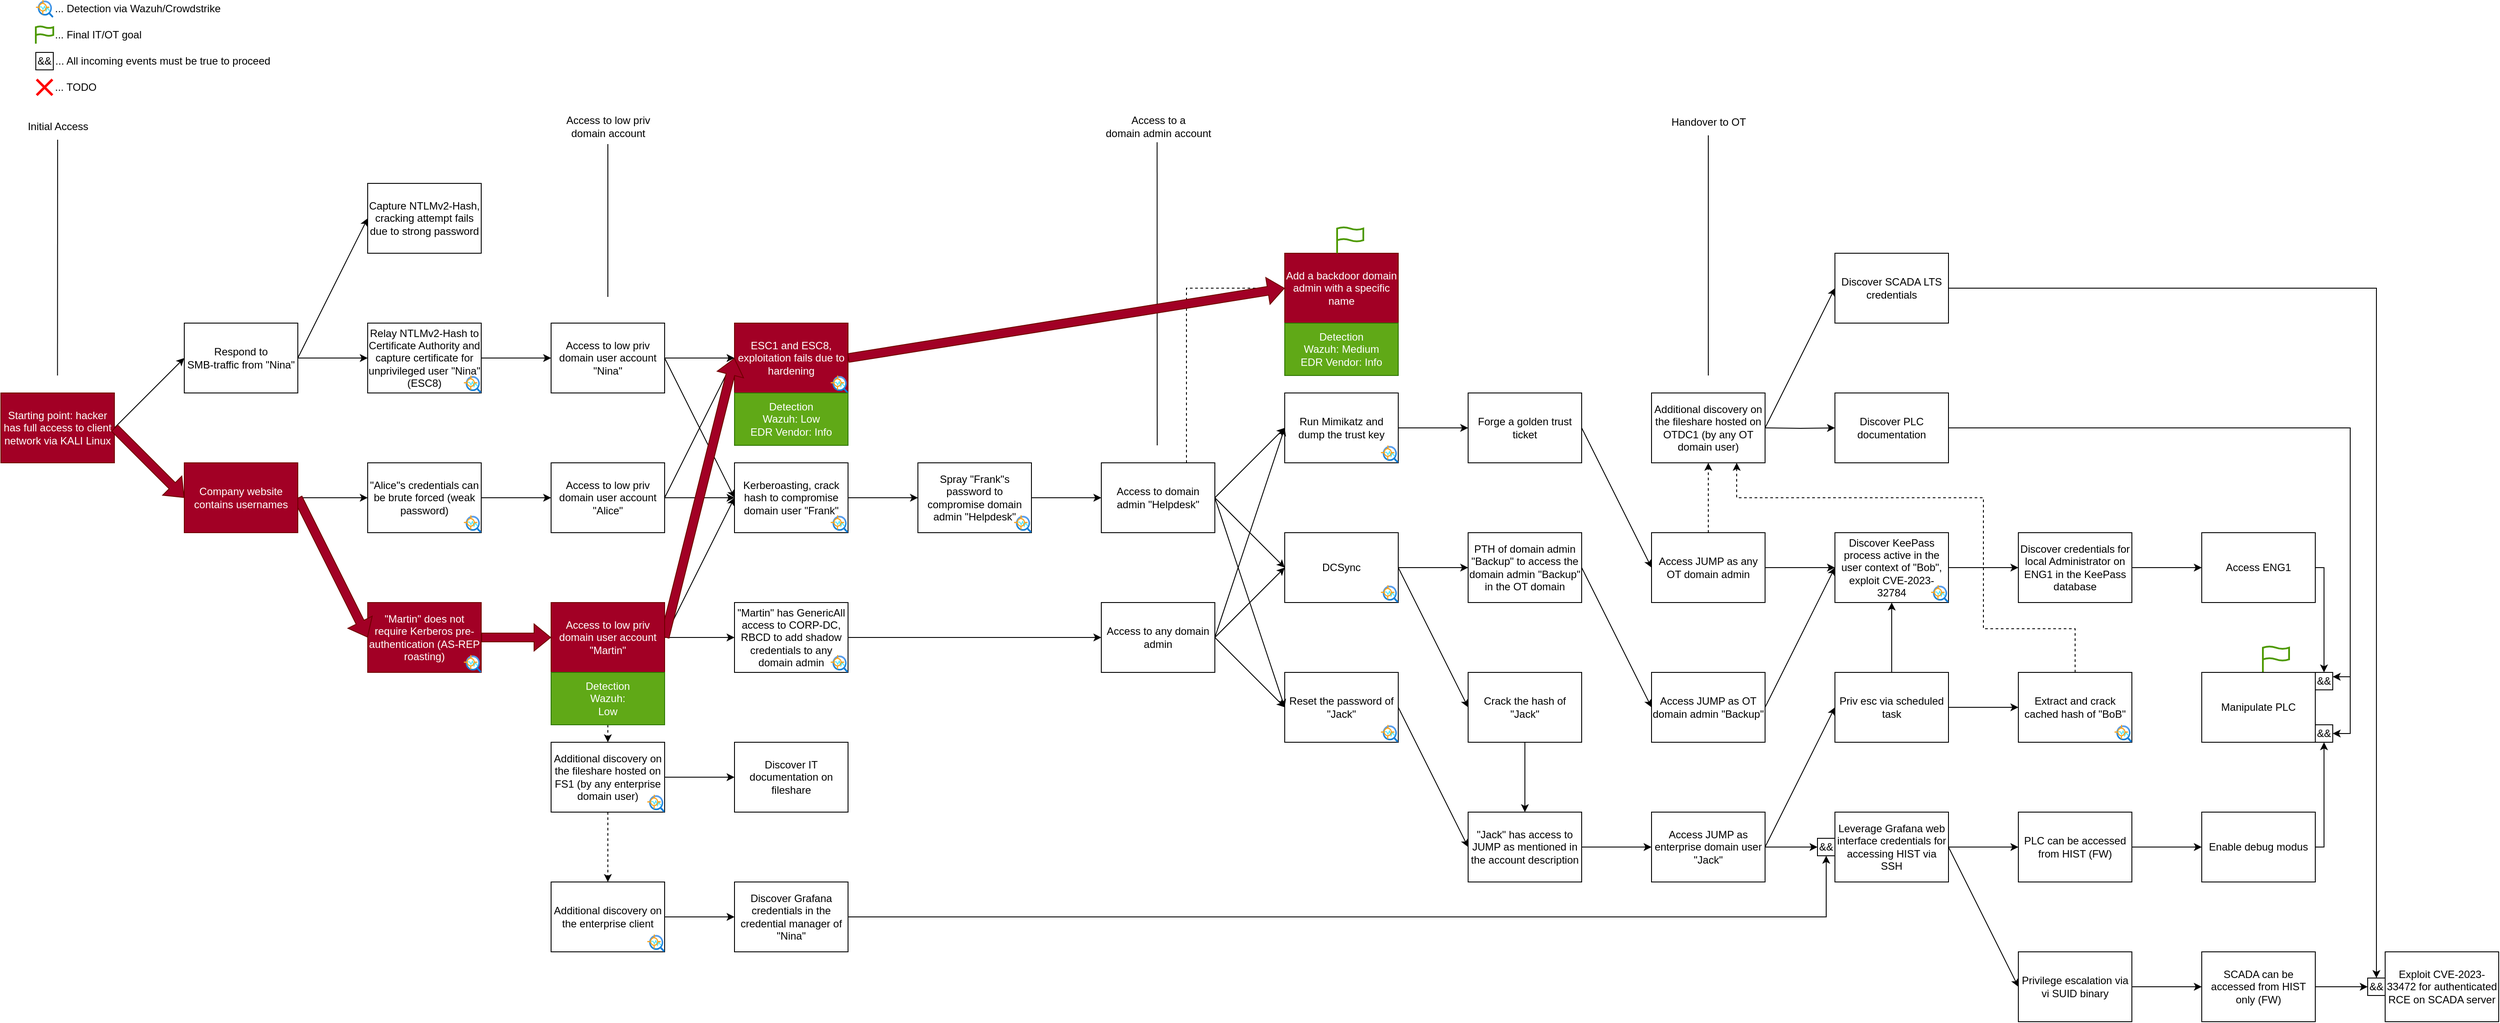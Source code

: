 <mxfile version="27.1.6">
  <diagram name="Page-1" id="JtY7PFCuWjGYH7eX_PQp">
    <mxGraphModel dx="1371" dy="1896" grid="1" gridSize="10" guides="1" tooltips="1" connect="1" arrows="1" fold="1" page="1" pageScale="1" pageWidth="850" pageHeight="1100" math="0" shadow="0">
      <root>
        <mxCell id="0" />
        <mxCell id="1" parent="0" />
        <mxCell id="Z1Lz8Go7HBzAx8jmQ4Jy-24" style="edgeStyle=orthogonalEdgeStyle;rounded=0;orthogonalLoop=1;jettySize=auto;html=1;exitX=1;exitY=0.5;exitDx=0;exitDy=0;entryX=0;entryY=0.5;entryDx=0;entryDy=0;" parent="1" source="D84TmE_rMbiOWt82x0Ym-1" target="Z1Lz8Go7HBzAx8jmQ4Jy-8" edge="1">
          <mxGeometry relative="1" as="geometry" />
        </mxCell>
        <mxCell id="D84TmE_rMbiOWt82x0Ym-1" value="Relay NTLMv2-Hash to Certificate Authority and capture certificate for unprivileged user &quot;Nina&quot; (ESC8)" style="rounded=0;whiteSpace=wrap;html=1;fillColor=none;" parent="1" vertex="1">
          <mxGeometry x="440" y="-690" width="130" height="80" as="geometry" />
        </mxCell>
        <mxCell id="D84TmE_rMbiOWt82x0Ym-31" style="edgeStyle=orthogonalEdgeStyle;rounded=0;orthogonalLoop=1;jettySize=auto;html=1;exitX=1;exitY=0.5;exitDx=0;exitDy=0;entryX=0;entryY=0.5;entryDx=0;entryDy=0;" parent="1" source="D84TmE_rMbiOWt82x0Ym-25" target="D84TmE_rMbiOWt82x0Ym-1" edge="1">
          <mxGeometry relative="1" as="geometry" />
        </mxCell>
        <mxCell id="D84TmE_rMbiOWt82x0Ym-54" style="rounded=0;orthogonalLoop=1;jettySize=auto;html=1;exitX=1;exitY=0.5;exitDx=0;exitDy=0;entryX=0;entryY=0.5;entryDx=0;entryDy=0;" parent="1" source="D84TmE_rMbiOWt82x0Ym-25" target="D84TmE_rMbiOWt82x0Ym-51" edge="1">
          <mxGeometry relative="1" as="geometry" />
        </mxCell>
        <mxCell id="D84TmE_rMbiOWt82x0Ym-25" value="&lt;div&gt;Respond to&lt;/div&gt;&lt;div&gt;SMB-traffic from &quot;Nina&quot;&lt;/div&gt;" style="rounded=0;whiteSpace=wrap;html=1;fillColor=none;" parent="1" vertex="1">
          <mxGeometry x="230" y="-690" width="130" height="80" as="geometry" />
        </mxCell>
        <mxCell id="D84TmE_rMbiOWt82x0Ym-51" value="Capture NTLMv2-Hash, cracking attempt fails due to strong password" style="rounded=0;whiteSpace=wrap;html=1;fillColor=none;" parent="1" vertex="1">
          <mxGeometry x="440" y="-850" width="130" height="80" as="geometry" />
        </mxCell>
        <mxCell id="D84TmE_rMbiOWt82x0Ym-62" style="rounded=0;orthogonalLoop=1;jettySize=auto;html=1;exitX=1;exitY=0.5;exitDx=0;exitDy=0;entryX=0;entryY=0.5;entryDx=0;entryDy=0;" parent="1" source="D84TmE_rMbiOWt82x0Ym-61" target="D84TmE_rMbiOWt82x0Ym-25" edge="1">
          <mxGeometry relative="1" as="geometry" />
        </mxCell>
        <mxCell id="Z1Lz8Go7HBzAx8jmQ4Jy-2" style="rounded=0;orthogonalLoop=1;jettySize=auto;html=1;exitX=1;exitY=0.5;exitDx=0;exitDy=0;entryX=0;entryY=0.5;entryDx=0;entryDy=0;" parent="1" source="D84TmE_rMbiOWt82x0Ym-61" target="Z1Lz8Go7HBzAx8jmQ4Jy-1" edge="1">
          <mxGeometry relative="1" as="geometry" />
        </mxCell>
        <mxCell id="D84TmE_rMbiOWt82x0Ym-61" value="Starting point: hacker has full access to client network via KALI Linux" style="rounded=0;whiteSpace=wrap;html=1;fillColor=#a20025;fontColor=#ffffff;strokeColor=#6F0000;" parent="1" vertex="1">
          <mxGeometry x="20" y="-610" width="130" height="80" as="geometry" />
        </mxCell>
        <mxCell id="D84TmE_rMbiOWt82x0Ym-65" value="... Detection via Wazuh/Crowdstrike" style="image;aspect=fixed;html=1;points=[];align=left;fontSize=12;image=img/lib/azure2/ai_machine_learning/Anomaly_Detector.svg;labelPosition=right;verticalLabelPosition=middle;verticalAlign=middle;" parent="1" vertex="1">
          <mxGeometry x="60" y="-1060" width="20" height="20" as="geometry" />
        </mxCell>
        <mxCell id="D84TmE_rMbiOWt82x0Ym-68" value="" style="image;aspect=fixed;html=1;points=[];align=center;fontSize=12;image=img/lib/azure2/ai_machine_learning/Anomaly_Detector.svg;" parent="1" vertex="1">
          <mxGeometry x="550" y="-630" width="20" height="20" as="geometry" />
        </mxCell>
        <mxCell id="Z1Lz8Go7HBzAx8jmQ4Jy-4" style="edgeStyle=orthogonalEdgeStyle;rounded=0;orthogonalLoop=1;jettySize=auto;html=1;exitX=1;exitY=0.5;exitDx=0;exitDy=0;" parent="1" source="Z1Lz8Go7HBzAx8jmQ4Jy-1" target="Z1Lz8Go7HBzAx8jmQ4Jy-3" edge="1">
          <mxGeometry relative="1" as="geometry" />
        </mxCell>
        <mxCell id="mSC2MxoGp9LhpinpzcPq-2" style="rounded=0;orthogonalLoop=1;jettySize=auto;html=1;exitX=1;exitY=0.5;exitDx=0;exitDy=0;entryX=0;entryY=0.5;entryDx=0;entryDy=0;" parent="1" source="Z1Lz8Go7HBzAx8jmQ4Jy-1" target="mSC2MxoGp9LhpinpzcPq-1" edge="1">
          <mxGeometry relative="1" as="geometry" />
        </mxCell>
        <mxCell id="Z1Lz8Go7HBzAx8jmQ4Jy-25" style="edgeStyle=orthogonalEdgeStyle;rounded=0;orthogonalLoop=1;jettySize=auto;html=1;exitX=1;exitY=0.5;exitDx=0;exitDy=0;entryX=0;entryY=0.5;entryDx=0;entryDy=0;" parent="1" source="Z1Lz8Go7HBzAx8jmQ4Jy-3" target="Z1Lz8Go7HBzAx8jmQ4Jy-19" edge="1">
          <mxGeometry relative="1" as="geometry" />
        </mxCell>
        <mxCell id="Z1Lz8Go7HBzAx8jmQ4Jy-3" value="&quot;Alice&quot;s credentials can be brute forced (weak password)" style="rounded=0;whiteSpace=wrap;html=1;fillColor=none;" parent="1" vertex="1">
          <mxGeometry x="440" y="-530" width="130" height="80" as="geometry" />
        </mxCell>
        <mxCell id="Z1Lz8Go7HBzAx8jmQ4Jy-7" value="" style="image;aspect=fixed;html=1;points=[];align=center;fontSize=12;image=img/lib/azure2/ai_machine_learning/Anomaly_Detector.svg;" parent="1" vertex="1">
          <mxGeometry x="550" y="-470" width="20" height="20" as="geometry" />
        </mxCell>
        <mxCell id="mSC2MxoGp9LhpinpzcPq-48" style="rounded=0;orthogonalLoop=1;jettySize=auto;html=1;exitX=1;exitY=0.5;exitDx=0;exitDy=0;entryX=0;entryY=0.5;entryDx=0;entryDy=0;" parent="1" source="Z1Lz8Go7HBzAx8jmQ4Jy-8" target="Z1Lz8Go7HBzAx8jmQ4Jy-36" edge="1">
          <mxGeometry relative="1" as="geometry" />
        </mxCell>
        <mxCell id="mSC2MxoGp9LhpinpzcPq-51" style="rounded=0;orthogonalLoop=1;jettySize=auto;html=1;exitX=1;exitY=0.5;exitDx=0;exitDy=0;entryX=0;entryY=0.5;entryDx=0;entryDy=0;" parent="1" source="Z1Lz8Go7HBzAx8jmQ4Jy-8" target="Z1Lz8Go7HBzAx8jmQ4Jy-42" edge="1">
          <mxGeometry relative="1" as="geometry" />
        </mxCell>
        <mxCell id="Z1Lz8Go7HBzAx8jmQ4Jy-8" value="&lt;div&gt;Access to low priv domain user account&lt;/div&gt;&lt;div&gt;&quot;Nina&quot;&lt;br&gt;&lt;/div&gt;" style="rounded=0;whiteSpace=wrap;html=1;fillColor=none;" parent="1" vertex="1">
          <mxGeometry x="650" y="-690" width="130" height="80" as="geometry" />
        </mxCell>
        <mxCell id="Z1Lz8Go7HBzAx8jmQ4Jy-11" value="" style="endArrow=none;html=1;rounded=0;" parent="1" target="Z1Lz8Go7HBzAx8jmQ4Jy-71" edge="1">
          <mxGeometry width="50" height="50" relative="1" as="geometry">
            <mxPoint x="84.84" y="-630" as="sourcePoint" />
            <mxPoint x="84.44" y="-880" as="targetPoint" />
          </mxGeometry>
        </mxCell>
        <mxCell id="mSC2MxoGp9LhpinpzcPq-49" style="rounded=0;orthogonalLoop=1;jettySize=auto;html=1;exitX=1;exitY=0.5;exitDx=0;exitDy=0;entryX=0;entryY=0.5;entryDx=0;entryDy=0;" parent="1" source="Z1Lz8Go7HBzAx8jmQ4Jy-19" target="Z1Lz8Go7HBzAx8jmQ4Jy-36" edge="1">
          <mxGeometry relative="1" as="geometry" />
        </mxCell>
        <mxCell id="mSC2MxoGp9LhpinpzcPq-53" style="rounded=0;orthogonalLoop=1;jettySize=auto;html=1;exitX=1;exitY=0.5;exitDx=0;exitDy=0;entryX=0;entryY=0.5;entryDx=0;entryDy=0;" parent="1" source="Z1Lz8Go7HBzAx8jmQ4Jy-19" target="Z1Lz8Go7HBzAx8jmQ4Jy-42" edge="1">
          <mxGeometry relative="1" as="geometry" />
        </mxCell>
        <mxCell id="Z1Lz8Go7HBzAx8jmQ4Jy-19" value="&lt;div&gt;Access to low priv domain user account&lt;/div&gt;&lt;div&gt;&quot;Alice&quot;&lt;br&gt;&lt;/div&gt;" style="rounded=0;whiteSpace=wrap;html=1;fillColor=none;" parent="1" vertex="1">
          <mxGeometry x="650" y="-530" width="130" height="80" as="geometry" />
        </mxCell>
        <mxCell id="mSC2MxoGp9LhpinpzcPq-30" style="edgeStyle=orthogonalEdgeStyle;rounded=0;orthogonalLoop=1;jettySize=auto;html=1;exitX=1;exitY=0.5;exitDx=0;exitDy=0;entryX=0;entryY=0.5;entryDx=0;entryDy=0;" parent="1" source="Z1Lz8Go7HBzAx8jmQ4Jy-26" target="mSC2MxoGp9LhpinpzcPq-29" edge="1">
          <mxGeometry relative="1" as="geometry" />
        </mxCell>
        <mxCell id="Z1Lz8Go7HBzAx8jmQ4Jy-26" value="&lt;div&gt;&quot;Martin&quot; has GenericAll access to CORP-DC, RBCD to add shadow credentials to any domain admin&lt;br&gt;&lt;/div&gt;" style="rounded=0;whiteSpace=wrap;html=1;fillColor=none;" parent="1" vertex="1">
          <mxGeometry x="860" y="-370" width="130" height="80" as="geometry" />
        </mxCell>
        <mxCell id="mSC2MxoGp9LhpinpzcPq-14" style="edgeStyle=orthogonalEdgeStyle;rounded=0;orthogonalLoop=1;jettySize=auto;html=1;exitX=1;exitY=0.5;exitDx=0;exitDy=0;entryX=0;entryY=0.5;entryDx=0;entryDy=0;" parent="1" source="Z1Lz8Go7HBzAx8jmQ4Jy-36" target="mSC2MxoGp9LhpinpzcPq-10" edge="1">
          <mxGeometry relative="1" as="geometry" />
        </mxCell>
        <mxCell id="Z1Lz8Go7HBzAx8jmQ4Jy-36" value="Kerberoasting, crack hash to compromise domain user &quot;Frank&quot;" style="rounded=0;whiteSpace=wrap;html=1;fillColor=none;" parent="1" vertex="1">
          <mxGeometry x="860" y="-530" width="130" height="80" as="geometry" />
        </mxCell>
        <mxCell id="Z1Lz8Go7HBzAx8jmQ4Jy-37" value="" style="image;aspect=fixed;html=1;points=[];align=center;fontSize=12;image=img/lib/azure2/ai_machine_learning/Anomaly_Detector.svg;" parent="1" vertex="1">
          <mxGeometry x="970" y="-470" width="20" height="20" as="geometry" />
        </mxCell>
        <mxCell id="Z1Lz8Go7HBzAx8jmQ4Jy-42" value="&lt;div&gt;ESC1 and ESC8,&lt;/div&gt;&lt;div&gt;exploitation fails due to hardening&lt;/div&gt;" style="rounded=0;whiteSpace=wrap;html=1;fillColor=#a20025;fontColor=#ffffff;strokeColor=#6F0000;" parent="1" vertex="1">
          <mxGeometry x="860" y="-690" width="130" height="80" as="geometry" />
        </mxCell>
        <mxCell id="Z1Lz8Go7HBzAx8jmQ4Jy-45" value="" style="image;aspect=fixed;html=1;points=[];align=center;fontSize=12;image=img/lib/azure2/ai_machine_learning/Anomaly_Detector.svg;" parent="1" vertex="1">
          <mxGeometry x="970" y="-630" width="20" height="20" as="geometry" />
        </mxCell>
        <mxCell id="Z1Lz8Go7HBzAx8jmQ4Jy-71" value="Initial Access" style="text;html=1;align=center;verticalAlign=middle;resizable=0;points=[];autosize=1;strokeColor=none;fillColor=none;" parent="1" vertex="1">
          <mxGeometry x="35" y="-930" width="100" height="30" as="geometry" />
        </mxCell>
        <mxCell id="Z1Lz8Go7HBzAx8jmQ4Jy-72" value="&lt;div&gt;Access to low priv&lt;/div&gt;&lt;div&gt;domain account&lt;/div&gt;" style="text;html=1;align=center;verticalAlign=middle;resizable=0;points=[];autosize=1;strokeColor=none;fillColor=none;" parent="1" vertex="1">
          <mxGeometry x="655" y="-935" width="120" height="40" as="geometry" />
        </mxCell>
        <mxCell id="Z1Lz8Go7HBzAx8jmQ4Jy-74" value="" style="endArrow=none;html=1;rounded=0;" parent="1" target="Z1Lz8Go7HBzAx8jmQ4Jy-72" edge="1">
          <mxGeometry width="50" height="50" relative="1" as="geometry">
            <mxPoint x="715" y="-720" as="sourcePoint" />
            <mxPoint x="714.6" y="-880" as="targetPoint" />
          </mxGeometry>
        </mxCell>
        <mxCell id="mSC2MxoGp9LhpinpzcPq-9" style="edgeStyle=orthogonalEdgeStyle;rounded=0;orthogonalLoop=1;jettySize=auto;html=1;exitX=1;exitY=0.5;exitDx=0;exitDy=0;" parent="1" source="mSC2MxoGp9LhpinpzcPq-1" target="mSC2MxoGp9LhpinpzcPq-8" edge="1">
          <mxGeometry relative="1" as="geometry" />
        </mxCell>
        <mxCell id="mSC2MxoGp9LhpinpzcPq-1" value="&quot;Martin&quot; does not require Kerberos pre-authentication (AS-REP roasting)" style="rounded=0;whiteSpace=wrap;html=1;fillColor=#a20025;fontColor=#ffffff;strokeColor=#6F0000;" parent="1" vertex="1">
          <mxGeometry x="440" y="-370" width="130" height="80" as="geometry" />
        </mxCell>
        <mxCell id="mSC2MxoGp9LhpinpzcPq-6" value="... TODO" style="shape=mxgraph.mockup.markup.redX;fillColor=#ff0000;html=1;shadow=0;strokeColor=none;labelPosition=right;verticalLabelPosition=middle;align=left;verticalAlign=middle;" parent="1" vertex="1">
          <mxGeometry x="60" y="-970" width="20" height="20" as="geometry" />
        </mxCell>
        <mxCell id="mSC2MxoGp9LhpinpzcPq-50" style="rounded=0;orthogonalLoop=1;jettySize=auto;html=1;exitX=1;exitY=0.5;exitDx=0;exitDy=0;entryX=0;entryY=0.5;entryDx=0;entryDy=0;" parent="1" source="mSC2MxoGp9LhpinpzcPq-8" target="Z1Lz8Go7HBzAx8jmQ4Jy-36" edge="1">
          <mxGeometry relative="1" as="geometry" />
        </mxCell>
        <mxCell id="mSC2MxoGp9LhpinpzcPq-54" style="rounded=0;orthogonalLoop=1;jettySize=auto;html=1;exitX=1;exitY=0.5;exitDx=0;exitDy=0;entryX=0;entryY=0.5;entryDx=0;entryDy=0;" parent="1" source="mSC2MxoGp9LhpinpzcPq-8" target="Z1Lz8Go7HBzAx8jmQ4Jy-42" edge="1">
          <mxGeometry relative="1" as="geometry" />
        </mxCell>
        <mxCell id="mSC2MxoGp9LhpinpzcPq-64" style="rounded=0;orthogonalLoop=1;jettySize=auto;html=1;exitX=1;exitY=0.5;exitDx=0;exitDy=0;entryX=0;entryY=0.5;entryDx=0;entryDy=0;" parent="1" source="mSC2MxoGp9LhpinpzcPq-8" target="Z1Lz8Go7HBzAx8jmQ4Jy-26" edge="1">
          <mxGeometry relative="1" as="geometry" />
        </mxCell>
        <mxCell id="mSC2MxoGp9LhpinpzcPq-70" style="edgeStyle=orthogonalEdgeStyle;rounded=0;orthogonalLoop=1;jettySize=auto;html=1;exitX=0.5;exitY=1;exitDx=0;exitDy=0;entryX=0.5;entryY=0;entryDx=0;entryDy=0;dashed=1;" parent="1" source="mSC2MxoGp9LhpinpzcPq-8" target="mSC2MxoGp9LhpinpzcPq-67" edge="1">
          <mxGeometry relative="1" as="geometry" />
        </mxCell>
        <mxCell id="mSC2MxoGp9LhpinpzcPq-139" style="edgeStyle=orthogonalEdgeStyle;rounded=0;orthogonalLoop=1;jettySize=auto;html=1;exitX=1;exitY=0.5;exitDx=0;exitDy=0;entryX=0;entryY=0.5;entryDx=0;entryDy=0;" parent="1" source="mSC2MxoGp9LhpinpzcPq-10" target="mSC2MxoGp9LhpinpzcPq-23" edge="1">
          <mxGeometry relative="1" as="geometry" />
        </mxCell>
        <mxCell id="mSC2MxoGp9LhpinpzcPq-10" value="Spray &quot;Frank&quot;s password to compromise domain admin &quot;Helpdesk&quot;" style="rounded=0;whiteSpace=wrap;html=1;fillColor=none;" parent="1" vertex="1">
          <mxGeometry x="1070" y="-530" width="130" height="80" as="geometry" />
        </mxCell>
        <mxCell id="mSC2MxoGp9LhpinpzcPq-19" value="" style="image;aspect=fixed;html=1;points=[];align=center;fontSize=12;image=img/lib/azure2/ai_machine_learning/Anomaly_Detector.svg;" parent="1" vertex="1">
          <mxGeometry x="550" y="-310" width="20" height="20" as="geometry" />
        </mxCell>
        <mxCell id="mSC2MxoGp9LhpinpzcPq-78" style="rounded=0;orthogonalLoop=1;jettySize=auto;html=1;exitX=1;exitY=0.5;exitDx=0;exitDy=0;entryX=0;entryY=0.5;entryDx=0;entryDy=0;" parent="1" source="mSC2MxoGp9LhpinpzcPq-23" target="mSC2MxoGp9LhpinpzcPq-74" edge="1">
          <mxGeometry relative="1" as="geometry" />
        </mxCell>
        <mxCell id="mSC2MxoGp9LhpinpzcPq-84" style="rounded=0;orthogonalLoop=1;jettySize=auto;html=1;exitX=1;exitY=0.5;exitDx=0;exitDy=0;entryX=0;entryY=0.5;entryDx=0;entryDy=0;" parent="1" source="mSC2MxoGp9LhpinpzcPq-23" target="mSC2MxoGp9LhpinpzcPq-82" edge="1">
          <mxGeometry relative="1" as="geometry" />
        </mxCell>
        <mxCell id="hMp5thGQvHkygzWlozYT-9" style="rounded=0;orthogonalLoop=1;jettySize=auto;html=1;exitX=1;exitY=0.5;exitDx=0;exitDy=0;entryX=0;entryY=0.5;entryDx=0;entryDy=0;" parent="1" source="mSC2MxoGp9LhpinpzcPq-23" target="hMp5thGQvHkygzWlozYT-6" edge="1">
          <mxGeometry relative="1" as="geometry" />
        </mxCell>
        <mxCell id="hMp5thGQvHkygzWlozYT-17" style="edgeStyle=orthogonalEdgeStyle;rounded=0;orthogonalLoop=1;jettySize=auto;html=1;exitX=0.75;exitY=0;exitDx=0;exitDy=0;entryX=0;entryY=0.5;entryDx=0;entryDy=0;dashed=1;" parent="1" source="mSC2MxoGp9LhpinpzcPq-23" target="hMp5thGQvHkygzWlozYT-15" edge="1">
          <mxGeometry relative="1" as="geometry" />
        </mxCell>
        <mxCell id="mSC2MxoGp9LhpinpzcPq-23" value="Access to domain admin &quot;Helpdesk&quot;" style="rounded=0;whiteSpace=wrap;html=1;fillColor=none;" parent="1" vertex="1">
          <mxGeometry x="1280" y="-530" width="130" height="80" as="geometry" />
        </mxCell>
        <mxCell id="mSC2MxoGp9LhpinpzcPq-81" style="rounded=0;orthogonalLoop=1;jettySize=auto;html=1;exitX=1;exitY=0.5;exitDx=0;exitDy=0;entryX=0;entryY=0.5;entryDx=0;entryDy=0;" parent="1" source="mSC2MxoGp9LhpinpzcPq-29" target="mSC2MxoGp9LhpinpzcPq-74" edge="1">
          <mxGeometry relative="1" as="geometry" />
        </mxCell>
        <mxCell id="mSC2MxoGp9LhpinpzcPq-85" style="rounded=0;orthogonalLoop=1;jettySize=auto;html=1;exitX=1;exitY=0.5;exitDx=0;exitDy=0;entryX=0;entryY=0.5;entryDx=0;entryDy=0;" parent="1" source="mSC2MxoGp9LhpinpzcPq-29" target="mSC2MxoGp9LhpinpzcPq-82" edge="1">
          <mxGeometry relative="1" as="geometry" />
        </mxCell>
        <mxCell id="hMp5thGQvHkygzWlozYT-8" style="rounded=0;orthogonalLoop=1;jettySize=auto;html=1;exitX=1;exitY=0.5;exitDx=0;exitDy=0;entryX=0;entryY=0.5;entryDx=0;entryDy=0;" parent="1" source="mSC2MxoGp9LhpinpzcPq-29" target="hMp5thGQvHkygzWlozYT-6" edge="1">
          <mxGeometry relative="1" as="geometry" />
        </mxCell>
        <mxCell id="mSC2MxoGp9LhpinpzcPq-29" value="Access to any domain admin" style="rounded=0;whiteSpace=wrap;html=1;fillColor=none;" parent="1" vertex="1">
          <mxGeometry x="1280" y="-370" width="130" height="80" as="geometry" />
        </mxCell>
        <mxCell id="mSC2MxoGp9LhpinpzcPq-31" value="&lt;div&gt;Access to a&lt;/div&gt;&lt;div&gt;domain admin account&lt;/div&gt;" style="text;html=1;align=center;verticalAlign=middle;resizable=0;points=[];autosize=1;strokeColor=none;fillColor=none;" parent="1" vertex="1">
          <mxGeometry x="1275" y="-935" width="140" height="40" as="geometry" />
        </mxCell>
        <mxCell id="mSC2MxoGp9LhpinpzcPq-32" value="" style="endArrow=none;html=1;rounded=0;entryX=0.492;entryY=0.946;entryDx=0;entryDy=0;entryPerimeter=0;" parent="1" target="mSC2MxoGp9LhpinpzcPq-31" edge="1">
          <mxGeometry width="50" height="50" relative="1" as="geometry">
            <mxPoint x="1344" y="-550" as="sourcePoint" />
            <mxPoint x="1344.6" y="-865" as="targetPoint" />
          </mxGeometry>
        </mxCell>
        <mxCell id="mSC2MxoGp9LhpinpzcPq-39" value="Discover IT documentation on fileshare" style="rounded=0;whiteSpace=wrap;html=1;fillColor=none;" parent="1" vertex="1">
          <mxGeometry x="860" y="-210" width="130" height="80" as="geometry" />
        </mxCell>
        <mxCell id="mSC2MxoGp9LhpinpzcPq-147" style="rounded=0;orthogonalLoop=1;jettySize=auto;html=1;exitX=1;exitY=0.5;exitDx=0;exitDy=0;entryX=0;entryY=0.5;entryDx=0;entryDy=0;" parent="1" source="mSC2MxoGp9LhpinpzcPq-67" target="mSC2MxoGp9LhpinpzcPq-39" edge="1">
          <mxGeometry relative="1" as="geometry" />
        </mxCell>
        <mxCell id="BWPq71a4Ht5vCcKjZ0YK-4" style="edgeStyle=orthogonalEdgeStyle;rounded=0;orthogonalLoop=1;jettySize=auto;html=1;exitX=0.5;exitY=1;exitDx=0;exitDy=0;entryX=0.5;entryY=0;entryDx=0;entryDy=0;dashed=1;" parent="1" source="mSC2MxoGp9LhpinpzcPq-67" target="BWPq71a4Ht5vCcKjZ0YK-2" edge="1">
          <mxGeometry relative="1" as="geometry" />
        </mxCell>
        <mxCell id="mSC2MxoGp9LhpinpzcPq-67" value="Additional discovery on the fileshare hosted on FS1 (by any enterprise domain user)" style="rounded=0;whiteSpace=wrap;html=1;fillColor=none;" parent="1" vertex="1">
          <mxGeometry x="650" y="-210" width="130" height="80" as="geometry" />
        </mxCell>
        <mxCell id="mSC2MxoGp9LhpinpzcPq-87" style="rounded=0;orthogonalLoop=1;jettySize=auto;html=1;exitX=1;exitY=0.5;exitDx=0;exitDy=0;entryX=0;entryY=0.5;entryDx=0;entryDy=0;" parent="1" source="mSC2MxoGp9LhpinpzcPq-74" target="mSC2MxoGp9LhpinpzcPq-86" edge="1">
          <mxGeometry relative="1" as="geometry" />
        </mxCell>
        <mxCell id="qUbnXrWqhDtKxV-uBRoz-9" style="rounded=0;orthogonalLoop=1;jettySize=auto;html=1;exitX=1;exitY=0.5;exitDx=0;exitDy=0;entryX=0;entryY=0.5;entryDx=0;entryDy=0;" parent="1" source="mSC2MxoGp9LhpinpzcPq-74" target="mSC2MxoGp9LhpinpzcPq-75" edge="1">
          <mxGeometry relative="1" as="geometry" />
        </mxCell>
        <mxCell id="mSC2MxoGp9LhpinpzcPq-74" value="DCSync" style="rounded=0;whiteSpace=wrap;html=1;fillColor=none;" parent="1" vertex="1">
          <mxGeometry x="1490" y="-450" width="130" height="80" as="geometry" />
        </mxCell>
        <mxCell id="MbkOXQBuggr2-LnzlaLT-41" style="edgeStyle=orthogonalEdgeStyle;rounded=0;orthogonalLoop=1;jettySize=auto;html=1;exitX=0.5;exitY=1;exitDx=0;exitDy=0;" parent="1" source="mSC2MxoGp9LhpinpzcPq-75" target="mSC2MxoGp9LhpinpzcPq-96" edge="1">
          <mxGeometry relative="1" as="geometry" />
        </mxCell>
        <mxCell id="mSC2MxoGp9LhpinpzcPq-75" value="Crack the hash of &quot;Jack&quot;" style="rounded=0;whiteSpace=wrap;html=1;fillColor=none;" parent="1" vertex="1">
          <mxGeometry x="1700" y="-290" width="130" height="80" as="geometry" />
        </mxCell>
        <mxCell id="qUbnXrWqhDtKxV-uBRoz-36" style="rounded=0;orthogonalLoop=1;jettySize=auto;html=1;exitX=1;exitY=0.5;exitDx=0;exitDy=0;entryX=0;entryY=0.5;entryDx=0;entryDy=0;" parent="1" source="mSC2MxoGp9LhpinpzcPq-82" target="mSC2MxoGp9LhpinpzcPq-96" edge="1">
          <mxGeometry relative="1" as="geometry" />
        </mxCell>
        <mxCell id="mSC2MxoGp9LhpinpzcPq-82" value="Reset the password of &quot;Jack&quot;" style="rounded=0;whiteSpace=wrap;html=1;fillColor=none;" parent="1" vertex="1">
          <mxGeometry x="1490" y="-290" width="130" height="80" as="geometry" />
        </mxCell>
        <mxCell id="qUbnXrWqhDtKxV-uBRoz-46" style="rounded=0;orthogonalLoop=1;jettySize=auto;html=1;exitX=1;exitY=0.5;exitDx=0;exitDy=0;entryX=0;entryY=0.5;entryDx=0;entryDy=0;" parent="1" source="mSC2MxoGp9LhpinpzcPq-86" target="mSC2MxoGp9LhpinpzcPq-101" edge="1">
          <mxGeometry relative="1" as="geometry" />
        </mxCell>
        <mxCell id="mSC2MxoGp9LhpinpzcPq-86" value="PTH of domain admin &quot;Backup&quot; to access the domain admin &quot;Backup&quot; in the OT domain" style="rounded=0;whiteSpace=wrap;html=1;fillColor=none;" parent="1" vertex="1">
          <mxGeometry x="1700" y="-450" width="130" height="80" as="geometry" />
        </mxCell>
        <mxCell id="mSC2MxoGp9LhpinpzcPq-88" value="" style="image;aspect=fixed;html=1;points=[];align=center;fontSize=12;image=img/lib/azure2/ai_machine_learning/Anomaly_Detector.svg;" parent="1" vertex="1">
          <mxGeometry x="760" y="-150" width="20" height="20" as="geometry" />
        </mxCell>
        <mxCell id="mSC2MxoGp9LhpinpzcPq-89" value="" style="endArrow=none;html=1;rounded=0;" parent="1" target="mSC2MxoGp9LhpinpzcPq-100" edge="1">
          <mxGeometry width="50" height="50" relative="1" as="geometry">
            <mxPoint x="1975" y="-630" as="sourcePoint" />
            <mxPoint x="1974" y="-863" as="targetPoint" />
          </mxGeometry>
        </mxCell>
        <mxCell id="qUbnXrWqhDtKxV-uBRoz-40" style="rounded=0;orthogonalLoop=1;jettySize=auto;html=1;exitX=1;exitY=0.5;exitDx=0;exitDy=0;entryX=0;entryY=0.5;entryDx=0;entryDy=0;" parent="1" source="mSC2MxoGp9LhpinpzcPq-96" target="mSC2MxoGp9LhpinpzcPq-102" edge="1">
          <mxGeometry relative="1" as="geometry" />
        </mxCell>
        <mxCell id="mSC2MxoGp9LhpinpzcPq-96" value="&quot;Jack&quot; has access to JUMP as mentioned in the account description" style="rounded=0;whiteSpace=wrap;html=1;fillColor=none;" parent="1" vertex="1">
          <mxGeometry x="1700" y="-130" width="130" height="80" as="geometry" />
        </mxCell>
        <mxCell id="mSC2MxoGp9LhpinpzcPq-100" value="Handover to OT" style="text;html=1;align=center;verticalAlign=middle;resizable=0;points=[];autosize=1;strokeColor=none;fillColor=none;" parent="1" vertex="1">
          <mxGeometry x="1920" y="-935" width="110" height="30" as="geometry" />
        </mxCell>
        <mxCell id="qUbnXrWqhDtKxV-uBRoz-45" style="rounded=0;orthogonalLoop=1;jettySize=auto;html=1;exitX=1;exitY=0.5;exitDx=0;exitDy=0;entryX=0;entryY=0.5;entryDx=0;entryDy=0;" parent="1" source="mSC2MxoGp9LhpinpzcPq-101" target="mSC2MxoGp9LhpinpzcPq-108" edge="1">
          <mxGeometry relative="1" as="geometry" />
        </mxCell>
        <mxCell id="mSC2MxoGp9LhpinpzcPq-101" value="Access JUMP as OT domain admin &quot;Backup&quot;" style="rounded=0;whiteSpace=wrap;html=1;fillColor=none;" parent="1" vertex="1">
          <mxGeometry x="1910" y="-290" width="130" height="80" as="geometry" />
        </mxCell>
        <mxCell id="qUbnXrWqhDtKxV-uBRoz-1" style="rounded=0;orthogonalLoop=1;jettySize=auto;html=1;exitX=1;exitY=0.5;exitDx=0;exitDy=0;entryX=0;entryY=0.5;entryDx=0;entryDy=0;" parent="1" source="mSC2MxoGp9LhpinpzcPq-102" target="mSC2MxoGp9LhpinpzcPq-188" edge="1">
          <mxGeometry relative="1" as="geometry" />
        </mxCell>
        <mxCell id="MbkOXQBuggr2-LnzlaLT-44" style="edgeStyle=orthogonalEdgeStyle;rounded=0;orthogonalLoop=1;jettySize=auto;html=1;exitX=1;exitY=0.5;exitDx=0;exitDy=0;entryX=0;entryY=0.5;entryDx=0;entryDy=0;" parent="1" source="mSC2MxoGp9LhpinpzcPq-102" target="MbkOXQBuggr2-LnzlaLT-43" edge="1">
          <mxGeometry relative="1" as="geometry" />
        </mxCell>
        <mxCell id="mSC2MxoGp9LhpinpzcPq-102" value="Access JUMP as enterprise domain user &quot;Jack&quot;" style="rounded=0;whiteSpace=wrap;html=1;fillColor=none;" parent="1" vertex="1">
          <mxGeometry x="1910" y="-130" width="130" height="80" as="geometry" />
        </mxCell>
        <mxCell id="mSC2MxoGp9LhpinpzcPq-153" style="rounded=0;orthogonalLoop=1;jettySize=auto;html=1;exitX=1;exitY=0.5;exitDx=0;exitDy=0;entryX=0;entryY=0.5;entryDx=0;entryDy=0;" parent="1" source="mSC2MxoGp9LhpinpzcPq-108" target="mSC2MxoGp9LhpinpzcPq-141" edge="1">
          <mxGeometry relative="1" as="geometry" />
        </mxCell>
        <mxCell id="mSC2MxoGp9LhpinpzcPq-108" value="Discover KeePass process active in the user context of &quot;Bob&quot;, exploit CVE-2023-32784" style="rounded=0;whiteSpace=wrap;html=1;fillColor=none;" parent="1" vertex="1">
          <mxGeometry x="2120" y="-450" width="130" height="80" as="geometry" />
        </mxCell>
        <mxCell id="A97Dwx9yJ_ya-iUQLe3B-19" style="edgeStyle=orthogonalEdgeStyle;rounded=0;orthogonalLoop=1;jettySize=auto;html=1;exitX=1;exitY=0.5;exitDx=0;exitDy=0;entryX=0;entryY=0.5;entryDx=0;entryDy=0;" parent="1" source="mSC2MxoGp9LhpinpzcPq-115" target="A97Dwx9yJ_ya-iUQLe3B-3" edge="1">
          <mxGeometry relative="1" as="geometry" />
        </mxCell>
        <mxCell id="A97Dwx9yJ_ya-iUQLe3B-22" style="rounded=0;orthogonalLoop=1;jettySize=auto;html=1;exitX=1;exitY=0.5;exitDx=0;exitDy=0;entryX=0;entryY=0.5;entryDx=0;entryDy=0;" parent="1" source="mSC2MxoGp9LhpinpzcPq-115" target="mSC2MxoGp9LhpinpzcPq-122" edge="1">
          <mxGeometry relative="1" as="geometry" />
        </mxCell>
        <mxCell id="mSC2MxoGp9LhpinpzcPq-115" value="Leverage Grafana web interface credentials for accessing HIST via SSH" style="rounded=0;whiteSpace=wrap;html=1;fillColor=none;" parent="1" vertex="1">
          <mxGeometry x="2120" y="-130" width="130" height="80" as="geometry" />
        </mxCell>
        <mxCell id="M34mv4KPkFiFY2YMgsvM-11" style="edgeStyle=orthogonalEdgeStyle;rounded=0;orthogonalLoop=1;jettySize=auto;html=1;exitX=1;exitY=0.5;exitDx=0;exitDy=0;entryX=0;entryY=0.5;entryDx=0;entryDy=0;" parent="1" source="mSC2MxoGp9LhpinpzcPq-122" target="M34mv4KPkFiFY2YMgsvM-9" edge="1">
          <mxGeometry relative="1" as="geometry" />
        </mxCell>
        <mxCell id="mSC2MxoGp9LhpinpzcPq-122" value="Privilege escalation via vi SUID binary" style="rounded=0;whiteSpace=wrap;html=1;fillColor=none;" parent="1" vertex="1">
          <mxGeometry x="2330" y="30" width="130" height="80" as="geometry" />
        </mxCell>
        <mxCell id="mSC2MxoGp9LhpinpzcPq-129" value="... Final IT/OT goal" style="verticalLabelPosition=middle;align=left;labelBackgroundColor=#ffffff;verticalAlign=middle;strokeWidth=2;strokeColor=#4D9900;shadow=0;dashed=0;shape=mxgraph.ios7.icons.flag;labelPosition=right;html=1;" parent="1" vertex="1">
          <mxGeometry x="60" y="-1030" width="20" height="20" as="geometry" />
        </mxCell>
        <mxCell id="A97Dwx9yJ_ya-iUQLe3B-26" style="edgeStyle=orthogonalEdgeStyle;rounded=0;orthogonalLoop=1;jettySize=auto;html=1;exitX=1;exitY=0.5;exitDx=0;exitDy=0;" parent="1" source="mSC2MxoGp9LhpinpzcPq-141" target="M34mv4KPkFiFY2YMgsvM-12" edge="1">
          <mxGeometry relative="1" as="geometry" />
        </mxCell>
        <mxCell id="mSC2MxoGp9LhpinpzcPq-141" value="Discover credentials for local Administrator on ENG1 in the KeePass database" style="rounded=0;whiteSpace=wrap;html=1;fillColor=none;" parent="1" vertex="1">
          <mxGeometry x="2330" y="-450" width="130" height="80" as="geometry" />
        </mxCell>
        <mxCell id="mSC2MxoGp9LhpinpzcPq-170" value="Exploit CVE-2023-33472 for authenticated RCE on SCADA server" style="rounded=0;whiteSpace=wrap;html=1;fillColor=none;" parent="1" vertex="1">
          <mxGeometry x="2750" y="30" width="130" height="80" as="geometry" />
        </mxCell>
        <mxCell id="qUbnXrWqhDtKxV-uBRoz-26" style="rounded=0;orthogonalLoop=1;jettySize=auto;html=1;exitX=1;exitY=0.5;exitDx=0;exitDy=0;entryX=0;entryY=0.5;entryDx=0;entryDy=0;" parent="1" source="mSC2MxoGp9LhpinpzcPq-188" target="qUbnXrWqhDtKxV-uBRoz-3" edge="1">
          <mxGeometry relative="1" as="geometry" />
        </mxCell>
        <mxCell id="MbkOXQBuggr2-LnzlaLT-27" style="edgeStyle=orthogonalEdgeStyle;rounded=0;orthogonalLoop=1;jettySize=auto;html=1;exitX=0.5;exitY=0;exitDx=0;exitDy=0;entryX=0.5;entryY=1;entryDx=0;entryDy=0;" parent="1" source="mSC2MxoGp9LhpinpzcPq-188" target="mSC2MxoGp9LhpinpzcPq-108" edge="1">
          <mxGeometry relative="1" as="geometry" />
        </mxCell>
        <mxCell id="mSC2MxoGp9LhpinpzcPq-188" value="Priv esc via scheduled task" style="rounded=0;whiteSpace=wrap;html=1;fillColor=none;" parent="1" vertex="1">
          <mxGeometry x="2120" y="-290" width="130" height="80" as="geometry" />
        </mxCell>
        <mxCell id="mSC2MxoGp9LhpinpzcPq-203" value="" style="image;aspect=fixed;html=1;points=[];align=center;fontSize=12;image=img/lib/azure2/ai_machine_learning/Anomaly_Detector.svg;" parent="1" vertex="1">
          <mxGeometry x="1180" y="-470" width="20" height="20" as="geometry" />
        </mxCell>
        <mxCell id="A97Dwx9yJ_ya-iUQLe3B-2" style="edgeStyle=orthogonalEdgeStyle;rounded=0;orthogonalLoop=1;jettySize=auto;html=1;exitX=0.5;exitY=0;exitDx=0;exitDy=0;entryX=0.75;entryY=1;entryDx=0;entryDy=0;dashed=1;" parent="1" source="qUbnXrWqhDtKxV-uBRoz-3" target="MbkOXQBuggr2-LnzlaLT-4" edge="1">
          <mxGeometry relative="1" as="geometry">
            <Array as="points">
              <mxPoint x="2395" y="-340" />
              <mxPoint x="2290" y="-340" />
              <mxPoint x="2290" y="-490" />
              <mxPoint x="2008" y="-490" />
            </Array>
          </mxGeometry>
        </mxCell>
        <mxCell id="qUbnXrWqhDtKxV-uBRoz-3" value="Extract and crack cached hash of &quot;BoB&quot;" style="rounded=0;whiteSpace=wrap;html=1;fillColor=none;" parent="1" vertex="1">
          <mxGeometry x="2330" y="-290" width="130" height="80" as="geometry" />
        </mxCell>
        <mxCell id="M34mv4KPkFiFY2YMgsvM-1" value="" style="image;aspect=fixed;html=1;points=[];align=center;fontSize=12;image=img/lib/azure2/ai_machine_learning/Anomaly_Detector.svg;" parent="1" vertex="1">
          <mxGeometry x="970" y="-310" width="20" height="20" as="geometry" />
        </mxCell>
        <mxCell id="M34mv4KPkFiFY2YMgsvM-2" value="" style="image;aspect=fixed;html=1;points=[];align=center;fontSize=12;image=img/lib/azure2/ai_machine_learning/Anomaly_Detector.svg;" parent="1" vertex="1">
          <mxGeometry x="1600" y="-230" width="20" height="20" as="geometry" />
        </mxCell>
        <mxCell id="M34mv4KPkFiFY2YMgsvM-3" value="" style="image;aspect=fixed;html=1;points=[];align=center;fontSize=12;image=img/lib/azure2/ai_machine_learning/Anomaly_Detector.svg;" parent="1" vertex="1">
          <mxGeometry x="1600" y="-390" width="20" height="20" as="geometry" />
        </mxCell>
        <mxCell id="MbkOXQBuggr2-LnzlaLT-47" style="edgeStyle=orthogonalEdgeStyle;rounded=0;orthogonalLoop=1;jettySize=auto;html=1;exitX=1;exitY=0.5;exitDx=0;exitDy=0;" parent="1" source="M34mv4KPkFiFY2YMgsvM-9" target="MbkOXQBuggr2-LnzlaLT-46" edge="1">
          <mxGeometry relative="1" as="geometry" />
        </mxCell>
        <mxCell id="M34mv4KPkFiFY2YMgsvM-9" value="SCADA can be accessed from HIST only (FW)" style="rounded=0;whiteSpace=wrap;html=1;fillColor=none;" parent="1" vertex="1">
          <mxGeometry x="2540" y="30" width="130" height="80" as="geometry" />
        </mxCell>
        <mxCell id="A97Dwx9yJ_ya-iUQLe3B-35" style="edgeStyle=orthogonalEdgeStyle;rounded=0;orthogonalLoop=1;jettySize=auto;html=1;exitX=1;exitY=0.5;exitDx=0;exitDy=0;entryX=0.5;entryY=0;entryDx=0;entryDy=0;" parent="1" source="M34mv4KPkFiFY2YMgsvM-12" target="A97Dwx9yJ_ya-iUQLe3B-27" edge="1">
          <mxGeometry relative="1" as="geometry">
            <Array as="points">
              <mxPoint x="2680" y="-410" />
            </Array>
          </mxGeometry>
        </mxCell>
        <mxCell id="M34mv4KPkFiFY2YMgsvM-12" value="Access ENG1" style="rounded=0;whiteSpace=wrap;html=1;fillColor=none;" parent="1" vertex="1">
          <mxGeometry x="2540" y="-450" width="130" height="80" as="geometry" />
        </mxCell>
        <mxCell id="hMp5thGQvHkygzWlozYT-4" style="rounded=0;orthogonalLoop=1;jettySize=auto;html=1;exitX=1;exitY=0.5;exitDx=0;exitDy=0;entryX=0;entryY=0.5;entryDx=0;entryDy=0;" parent="1" source="hMp5thGQvHkygzWlozYT-1" target="hMp5thGQvHkygzWlozYT-2" edge="1">
          <mxGeometry relative="1" as="geometry" />
        </mxCell>
        <mxCell id="hMp5thGQvHkygzWlozYT-1" value="Forge a golden trust ticket" style="rounded=0;whiteSpace=wrap;html=1;fillColor=none;" parent="1" vertex="1">
          <mxGeometry x="1700" y="-610" width="130" height="80" as="geometry" />
        </mxCell>
        <mxCell id="hMp5thGQvHkygzWlozYT-5" style="rounded=0;orthogonalLoop=1;jettySize=auto;html=1;exitX=1;exitY=0.5;exitDx=0;exitDy=0;entryX=0;entryY=0.5;entryDx=0;entryDy=0;" parent="1" source="hMp5thGQvHkygzWlozYT-2" target="mSC2MxoGp9LhpinpzcPq-108" edge="1">
          <mxGeometry relative="1" as="geometry" />
        </mxCell>
        <mxCell id="MbkOXQBuggr2-LnzlaLT-32" style="edgeStyle=orthogonalEdgeStyle;rounded=0;orthogonalLoop=1;jettySize=auto;html=1;exitX=0.5;exitY=0;exitDx=0;exitDy=0;entryX=0.5;entryY=1;entryDx=0;entryDy=0;dashed=1;" parent="1" source="hMp5thGQvHkygzWlozYT-2" edge="1">
          <mxGeometry relative="1" as="geometry">
            <mxPoint x="1975" y="-530" as="targetPoint" />
          </mxGeometry>
        </mxCell>
        <mxCell id="hMp5thGQvHkygzWlozYT-2" value="Access JUMP as any OT domain admin" style="rounded=0;whiteSpace=wrap;html=1;fillColor=none;" parent="1" vertex="1">
          <mxGeometry x="1910" y="-450" width="130" height="80" as="geometry" />
        </mxCell>
        <mxCell id="hMp5thGQvHkygzWlozYT-10" style="rounded=0;orthogonalLoop=1;jettySize=auto;html=1;exitX=1;exitY=0.5;exitDx=0;exitDy=0;entryX=0;entryY=0.5;entryDx=0;entryDy=0;" parent="1" source="hMp5thGQvHkygzWlozYT-6" target="hMp5thGQvHkygzWlozYT-1" edge="1">
          <mxGeometry relative="1" as="geometry" />
        </mxCell>
        <mxCell id="hMp5thGQvHkygzWlozYT-6" value="Run Mimikatz and dump the trust key" style="rounded=0;whiteSpace=wrap;html=1;fillColor=none;" parent="1" vertex="1">
          <mxGeometry x="1490" y="-610" width="130" height="80" as="geometry" />
        </mxCell>
        <mxCell id="hMp5thGQvHkygzWlozYT-7" value="" style="image;aspect=fixed;html=1;points=[];align=center;fontSize=12;image=img/lib/azure2/ai_machine_learning/Anomaly_Detector.svg;" parent="1" vertex="1">
          <mxGeometry x="1600" y="-550" width="20" height="20" as="geometry" />
        </mxCell>
        <mxCell id="hMp5thGQvHkygzWlozYT-12" value="" style="verticalLabelPosition=middle;align=left;labelBackgroundColor=#ffffff;verticalAlign=middle;strokeWidth=2;strokeColor=#4D9900;shadow=0;dashed=0;shape=mxgraph.ios7.icons.flag;labelPosition=right;html=1;" parent="1" vertex="1">
          <mxGeometry x="2610" y="-320" width="30" height="30" as="geometry" />
        </mxCell>
        <mxCell id="hMp5thGQvHkygzWlozYT-15" value="Add a backdoor domain admin with a specific name" style="rounded=0;whiteSpace=wrap;html=1;fillColor=#a20025;fontColor=#ffffff;strokeColor=#6F0000;" parent="1" vertex="1">
          <mxGeometry x="1490" y="-770" width="130" height="80" as="geometry" />
        </mxCell>
        <mxCell id="hMp5thGQvHkygzWlozYT-16" value="" style="verticalLabelPosition=middle;align=left;labelBackgroundColor=#ffffff;verticalAlign=middle;strokeWidth=2;strokeColor=#4D9900;shadow=0;dashed=0;shape=mxgraph.ios7.icons.flag;labelPosition=right;html=1;" parent="1" vertex="1">
          <mxGeometry x="1550" y="-800" width="30" height="30" as="geometry" />
        </mxCell>
        <mxCell id="BWPq71a4Ht5vCcKjZ0YK-7" style="edgeStyle=orthogonalEdgeStyle;rounded=0;orthogonalLoop=1;jettySize=auto;html=1;exitX=1;exitY=0.5;exitDx=0;exitDy=0;" parent="1" source="BWPq71a4Ht5vCcKjZ0YK-2" target="BWPq71a4Ht5vCcKjZ0YK-5" edge="1">
          <mxGeometry relative="1" as="geometry" />
        </mxCell>
        <mxCell id="BWPq71a4Ht5vCcKjZ0YK-2" value="Additional discovery on the enterprise client" style="rounded=0;whiteSpace=wrap;html=1;fillColor=none;" parent="1" vertex="1">
          <mxGeometry x="650" y="-50" width="130" height="80" as="geometry" />
        </mxCell>
        <mxCell id="BWPq71a4Ht5vCcKjZ0YK-3" value="" style="image;aspect=fixed;html=1;points=[];align=center;fontSize=12;image=img/lib/azure2/ai_machine_learning/Anomaly_Detector.svg;" parent="1" vertex="1">
          <mxGeometry x="760" y="10" width="20" height="20" as="geometry" />
        </mxCell>
        <mxCell id="A97Dwx9yJ_ya-iUQLe3B-10" style="edgeStyle=orthogonalEdgeStyle;rounded=0;orthogonalLoop=1;jettySize=auto;html=1;exitX=1;exitY=0.5;exitDx=0;exitDy=0;entryX=0.5;entryY=1;entryDx=0;entryDy=0;" parent="1" source="BWPq71a4Ht5vCcKjZ0YK-5" target="MbkOXQBuggr2-LnzlaLT-43" edge="1">
          <mxGeometry relative="1" as="geometry" />
        </mxCell>
        <mxCell id="BWPq71a4Ht5vCcKjZ0YK-5" value="Discover Grafana credentials in the credential manager of &quot;Nina&quot;" style="rounded=0;whiteSpace=wrap;html=1;fillColor=none;" parent="1" vertex="1">
          <mxGeometry x="860" y="-50" width="130" height="80" as="geometry" />
        </mxCell>
        <mxCell id="MbkOXQBuggr2-LnzlaLT-48" style="edgeStyle=orthogonalEdgeStyle;rounded=0;orthogonalLoop=1;jettySize=auto;html=1;exitX=1;exitY=0.5;exitDx=0;exitDy=0;entryX=0.5;entryY=0;entryDx=0;entryDy=0;" parent="1" source="MbkOXQBuggr2-LnzlaLT-2" target="MbkOXQBuggr2-LnzlaLT-46" edge="1">
          <mxGeometry relative="1" as="geometry" />
        </mxCell>
        <mxCell id="MbkOXQBuggr2-LnzlaLT-2" value="Discover SCADA LTS credentials" style="rounded=0;whiteSpace=wrap;html=1;fillColor=none;" parent="1" vertex="1">
          <mxGeometry x="2120" y="-770" width="130" height="80" as="geometry" />
        </mxCell>
        <mxCell id="MbkOXQBuggr2-LnzlaLT-3" style="rounded=0;orthogonalLoop=1;jettySize=auto;html=1;exitX=1;exitY=0.5;exitDx=0;exitDy=0;entryX=0;entryY=0.5;entryDx=0;entryDy=0;" parent="1" source="MbkOXQBuggr2-LnzlaLT-4" target="MbkOXQBuggr2-LnzlaLT-2" edge="1">
          <mxGeometry relative="1" as="geometry" />
        </mxCell>
        <mxCell id="MbkOXQBuggr2-LnzlaLT-4" value="Additional discovery on the fileshare hosted on OTDC1 (by any OT domain user)" style="rounded=0;whiteSpace=wrap;html=1;fillColor=none;" parent="1" vertex="1">
          <mxGeometry x="1910" y="-610" width="130" height="80" as="geometry" />
        </mxCell>
        <mxCell id="MbkOXQBuggr2-LnzlaLT-11" style="edgeStyle=orthogonalEdgeStyle;rounded=0;orthogonalLoop=1;jettySize=auto;html=1;exitX=1;exitY=0.5;exitDx=0;exitDy=0;" parent="1" target="MbkOXQBuggr2-LnzlaLT-14" edge="1">
          <mxGeometry relative="1" as="geometry">
            <mxPoint x="2040" y="-570" as="sourcePoint" />
          </mxGeometry>
        </mxCell>
        <mxCell id="MbkOXQBuggr2-LnzlaLT-13" value="" style="image;aspect=fixed;html=1;points=[];align=center;fontSize=12;image=img/lib/azure2/ai_machine_learning/Anomaly_Detector.svg;" parent="1" vertex="1">
          <mxGeometry x="2440" y="-230" width="20" height="20" as="geometry" />
        </mxCell>
        <mxCell id="A97Dwx9yJ_ya-iUQLe3B-29" style="edgeStyle=orthogonalEdgeStyle;rounded=0;orthogonalLoop=1;jettySize=auto;html=1;exitX=1;exitY=0.5;exitDx=0;exitDy=0;entryX=1;entryY=0.25;entryDx=0;entryDy=0;" parent="1" source="MbkOXQBuggr2-LnzlaLT-14" target="A97Dwx9yJ_ya-iUQLe3B-27" edge="1">
          <mxGeometry relative="1" as="geometry" />
        </mxCell>
        <mxCell id="A97Dwx9yJ_ya-iUQLe3B-31" style="edgeStyle=orthogonalEdgeStyle;rounded=0;orthogonalLoop=1;jettySize=auto;html=1;exitX=1;exitY=0.5;exitDx=0;exitDy=0;entryX=1;entryY=0.5;entryDx=0;entryDy=0;" parent="1" source="MbkOXQBuggr2-LnzlaLT-14" target="A97Dwx9yJ_ya-iUQLe3B-30" edge="1">
          <mxGeometry relative="1" as="geometry" />
        </mxCell>
        <mxCell id="MbkOXQBuggr2-LnzlaLT-14" value="Discover PLC documentation" style="rounded=0;whiteSpace=wrap;html=1;fillColor=none;" parent="1" vertex="1">
          <mxGeometry x="2120" y="-610" width="130" height="80" as="geometry" />
        </mxCell>
        <mxCell id="MbkOXQBuggr2-LnzlaLT-43" value="&amp;amp;&amp;amp;" style="rounded=0;whiteSpace=wrap;html=1;" parent="1" vertex="1">
          <mxGeometry x="2100" y="-100" width="20" height="20" as="geometry" />
        </mxCell>
        <mxCell id="MbkOXQBuggr2-LnzlaLT-46" value="&amp;amp;&amp;amp;" style="rounded=0;whiteSpace=wrap;html=1;" parent="1" vertex="1">
          <mxGeometry x="2730" y="60" width="20" height="20" as="geometry" />
        </mxCell>
        <mxCell id="MbkOXQBuggr2-LnzlaLT-53" value="&amp;amp;&amp;amp;" style="rounded=0;whiteSpace=wrap;html=1;" parent="1" vertex="1">
          <mxGeometry x="60" y="-1000" width="20" height="20" as="geometry" />
        </mxCell>
        <mxCell id="MbkOXQBuggr2-LnzlaLT-55" value="... All incoming events must be true to proceed" style="text;html=1;align=center;verticalAlign=middle;whiteSpace=wrap;rounded=0;" parent="1" vertex="1">
          <mxGeometry x="64" y="-1005" width="283" height="30" as="geometry" />
        </mxCell>
        <mxCell id="A97Dwx9yJ_ya-iUQLe3B-1" value="" style="image;aspect=fixed;html=1;points=[];align=center;fontSize=12;image=img/lib/azure2/ai_machine_learning/Anomaly_Detector.svg;" parent="1" vertex="1">
          <mxGeometry x="2230" y="-390" width="20" height="20" as="geometry" />
        </mxCell>
        <mxCell id="A97Dwx9yJ_ya-iUQLe3B-12" style="edgeStyle=orthogonalEdgeStyle;rounded=0;orthogonalLoop=1;jettySize=auto;html=1;exitX=1;exitY=0.5;exitDx=0;exitDy=0;" parent="1" source="A97Dwx9yJ_ya-iUQLe3B-3" target="A97Dwx9yJ_ya-iUQLe3B-11" edge="1">
          <mxGeometry relative="1" as="geometry" />
        </mxCell>
        <mxCell id="A97Dwx9yJ_ya-iUQLe3B-3" value="PLC can be accessed from HIST (FW)" style="rounded=0;whiteSpace=wrap;html=1;fillColor=none;" parent="1" vertex="1">
          <mxGeometry x="2330" y="-130" width="130" height="80" as="geometry" />
        </mxCell>
        <mxCell id="A97Dwx9yJ_ya-iUQLe3B-34" style="edgeStyle=orthogonalEdgeStyle;rounded=0;orthogonalLoop=1;jettySize=auto;html=1;exitX=1;exitY=0.5;exitDx=0;exitDy=0;entryX=0.5;entryY=1;entryDx=0;entryDy=0;" parent="1" source="A97Dwx9yJ_ya-iUQLe3B-11" target="A97Dwx9yJ_ya-iUQLe3B-30" edge="1">
          <mxGeometry relative="1" as="geometry">
            <Array as="points">
              <mxPoint x="2680" y="-90" />
            </Array>
          </mxGeometry>
        </mxCell>
        <mxCell id="A97Dwx9yJ_ya-iUQLe3B-11" value="Enable debug modus" style="rounded=0;whiteSpace=wrap;html=1;fillColor=none;" parent="1" vertex="1">
          <mxGeometry x="2540" y="-130" width="130" height="80" as="geometry" />
        </mxCell>
        <mxCell id="A97Dwx9yJ_ya-iUQLe3B-13" value="Manipulate PLC" style="rounded=0;whiteSpace=wrap;html=1;fillColor=none;" parent="1" vertex="1">
          <mxGeometry x="2540" y="-290" width="130" height="80" as="geometry" />
        </mxCell>
        <mxCell id="A97Dwx9yJ_ya-iUQLe3B-27" value="&amp;amp;&amp;amp;" style="rounded=0;whiteSpace=wrap;html=1;" parent="1" vertex="1">
          <mxGeometry x="2670" y="-290" width="20" height="20" as="geometry" />
        </mxCell>
        <mxCell id="A97Dwx9yJ_ya-iUQLe3B-30" value="&amp;amp;&amp;amp;" style="rounded=0;whiteSpace=wrap;html=1;" parent="1" vertex="1">
          <mxGeometry x="2670" y="-230" width="20" height="20" as="geometry" />
        </mxCell>
        <mxCell id="7AaZZMU8ZGBR-gHmgHZu-3" value="" style="shape=flexArrow;endArrow=classic;html=1;rounded=0;exitX=1;exitY=0.5;exitDx=0;exitDy=0;entryX=0;entryY=0.5;entryDx=0;entryDy=0;fillColor=#a20025;strokeColor=#6F0000;" parent="1" source="D84TmE_rMbiOWt82x0Ym-61" target="Z1Lz8Go7HBzAx8jmQ4Jy-1" edge="1">
          <mxGeometry width="50" height="50" relative="1" as="geometry">
            <mxPoint x="580" y="-460" as="sourcePoint" />
            <mxPoint x="630" y="-510" as="targetPoint" />
          </mxGeometry>
        </mxCell>
        <mxCell id="7AaZZMU8ZGBR-gHmgHZu-5" value="" style="shape=flexArrow;endArrow=classic;html=1;rounded=0;exitX=1;exitY=0.5;exitDx=0;exitDy=0;entryX=0;entryY=0.5;entryDx=0;entryDy=0;fillColor=#a20025;strokeColor=#6F0000;" parent="1" source="Z1Lz8Go7HBzAx8jmQ4Jy-1" target="mSC2MxoGp9LhpinpzcPq-1" edge="1">
          <mxGeometry width="50" height="50" relative="1" as="geometry">
            <mxPoint x="580" y="-460" as="sourcePoint" />
            <mxPoint x="630" y="-510" as="targetPoint" />
          </mxGeometry>
        </mxCell>
        <mxCell id="7AaZZMU8ZGBR-gHmgHZu-6" value="" style="shape=flexArrow;endArrow=classic;html=1;rounded=0;exitX=1;exitY=0.5;exitDx=0;exitDy=0;entryX=0;entryY=0.5;entryDx=0;entryDy=0;fillColor=#a20025;strokeColor=#6F0000;" parent="1" source="mSC2MxoGp9LhpinpzcPq-1" target="mSC2MxoGp9LhpinpzcPq-8" edge="1">
          <mxGeometry width="50" height="50" relative="1" as="geometry">
            <mxPoint x="580" y="-460" as="sourcePoint" />
            <mxPoint x="630" y="-510" as="targetPoint" />
          </mxGeometry>
        </mxCell>
        <mxCell id="7AaZZMU8ZGBR-gHmgHZu-7" value="" style="shape=flexArrow;endArrow=classic;html=1;rounded=0;exitX=1;exitY=0.5;exitDx=0;exitDy=0;entryX=0;entryY=0.5;entryDx=0;entryDy=0;fillColor=#a20025;strokeColor=#6F0000;" parent="1" source="mSC2MxoGp9LhpinpzcPq-8" target="Z1Lz8Go7HBzAx8jmQ4Jy-42" edge="1">
          <mxGeometry width="50" height="50" relative="1" as="geometry">
            <mxPoint x="580" y="-460" as="sourcePoint" />
            <mxPoint x="630" y="-510" as="targetPoint" />
          </mxGeometry>
        </mxCell>
        <mxCell id="7AaZZMU8ZGBR-gHmgHZu-8" value="" style="shape=flexArrow;endArrow=classic;html=1;rounded=0;exitX=1;exitY=0.5;exitDx=0;exitDy=0;entryX=0;entryY=0.5;entryDx=0;entryDy=0;fillColor=#a20025;strokeColor=#6F0000;" parent="1" source="Z1Lz8Go7HBzAx8jmQ4Jy-42" target="hMp5thGQvHkygzWlozYT-15" edge="1">
          <mxGeometry width="50" height="50" relative="1" as="geometry">
            <mxPoint x="1270" y="-460" as="sourcePoint" />
            <mxPoint x="1320" y="-510" as="targetPoint" />
          </mxGeometry>
        </mxCell>
        <mxCell id="mSC2MxoGp9LhpinpzcPq-8" value="&lt;div&gt;Access to low priv domain user account&lt;/div&gt;&lt;div&gt;&quot;Martin&quot;&lt;br&gt;&lt;/div&gt;" style="rounded=0;whiteSpace=wrap;html=1;fillColor=#a20025;fontColor=#ffffff;strokeColor=#6F0000;" parent="1" vertex="1">
          <mxGeometry x="650" y="-370" width="130" height="80" as="geometry" />
        </mxCell>
        <mxCell id="Z1Lz8Go7HBzAx8jmQ4Jy-1" value="Company website contains usernames" style="rounded=0;whiteSpace=wrap;html=1;fillColor=#a20025;fontColor=#ffffff;strokeColor=#6F0000;" parent="1" vertex="1">
          <mxGeometry x="230" y="-530" width="130" height="80" as="geometry" />
        </mxCell>
        <mxCell id="7AaZZMU8ZGBR-gHmgHZu-9" value="&lt;div&gt;Detection&lt;/div&gt;&lt;div&gt;Wazuh: Low&lt;/div&gt;EDR Vendor: Info" style="rounded=0;whiteSpace=wrap;html=1;fillColor=#60a917;fontColor=#ffffff;strokeColor=#2D7600;" parent="1" vertex="1">
          <mxGeometry x="860" y="-610" width="130" height="60" as="geometry" />
        </mxCell>
        <mxCell id="7AaZZMU8ZGBR-gHmgHZu-12" value="&lt;div&gt;Detection&lt;/div&gt;Wazuh:&lt;div&gt;Low&lt;/div&gt;" style="rounded=0;whiteSpace=wrap;html=1;fillColor=#60a917;fontColor=#ffffff;strokeColor=#2D7600;" parent="1" vertex="1">
          <mxGeometry x="650" y="-290" width="130" height="60" as="geometry" />
        </mxCell>
        <mxCell id="7AaZZMU8ZGBR-gHmgHZu-13" value="&lt;div&gt;Detection&lt;/div&gt;Wazuh:&amp;nbsp;&lt;span style=&quot;background-color: transparent; color: light-dark(rgb(255, 255, 255), rgb(18, 18, 18));&quot;&gt;Medium&lt;/span&gt;&lt;div&gt;&lt;span style=&quot;background-color: transparent; color: light-dark(rgb(255, 255, 255), rgb(18, 18, 18));&quot;&gt;EDR Vendor: Info&lt;/span&gt;&lt;/div&gt;" style="rounded=0;whiteSpace=wrap;html=1;fillColor=#60a917;fontColor=#ffffff;strokeColor=#2D7600;" parent="1" vertex="1">
          <mxGeometry x="1490" y="-690" width="130" height="60" as="geometry" />
        </mxCell>
      </root>
    </mxGraphModel>
  </diagram>
</mxfile>
